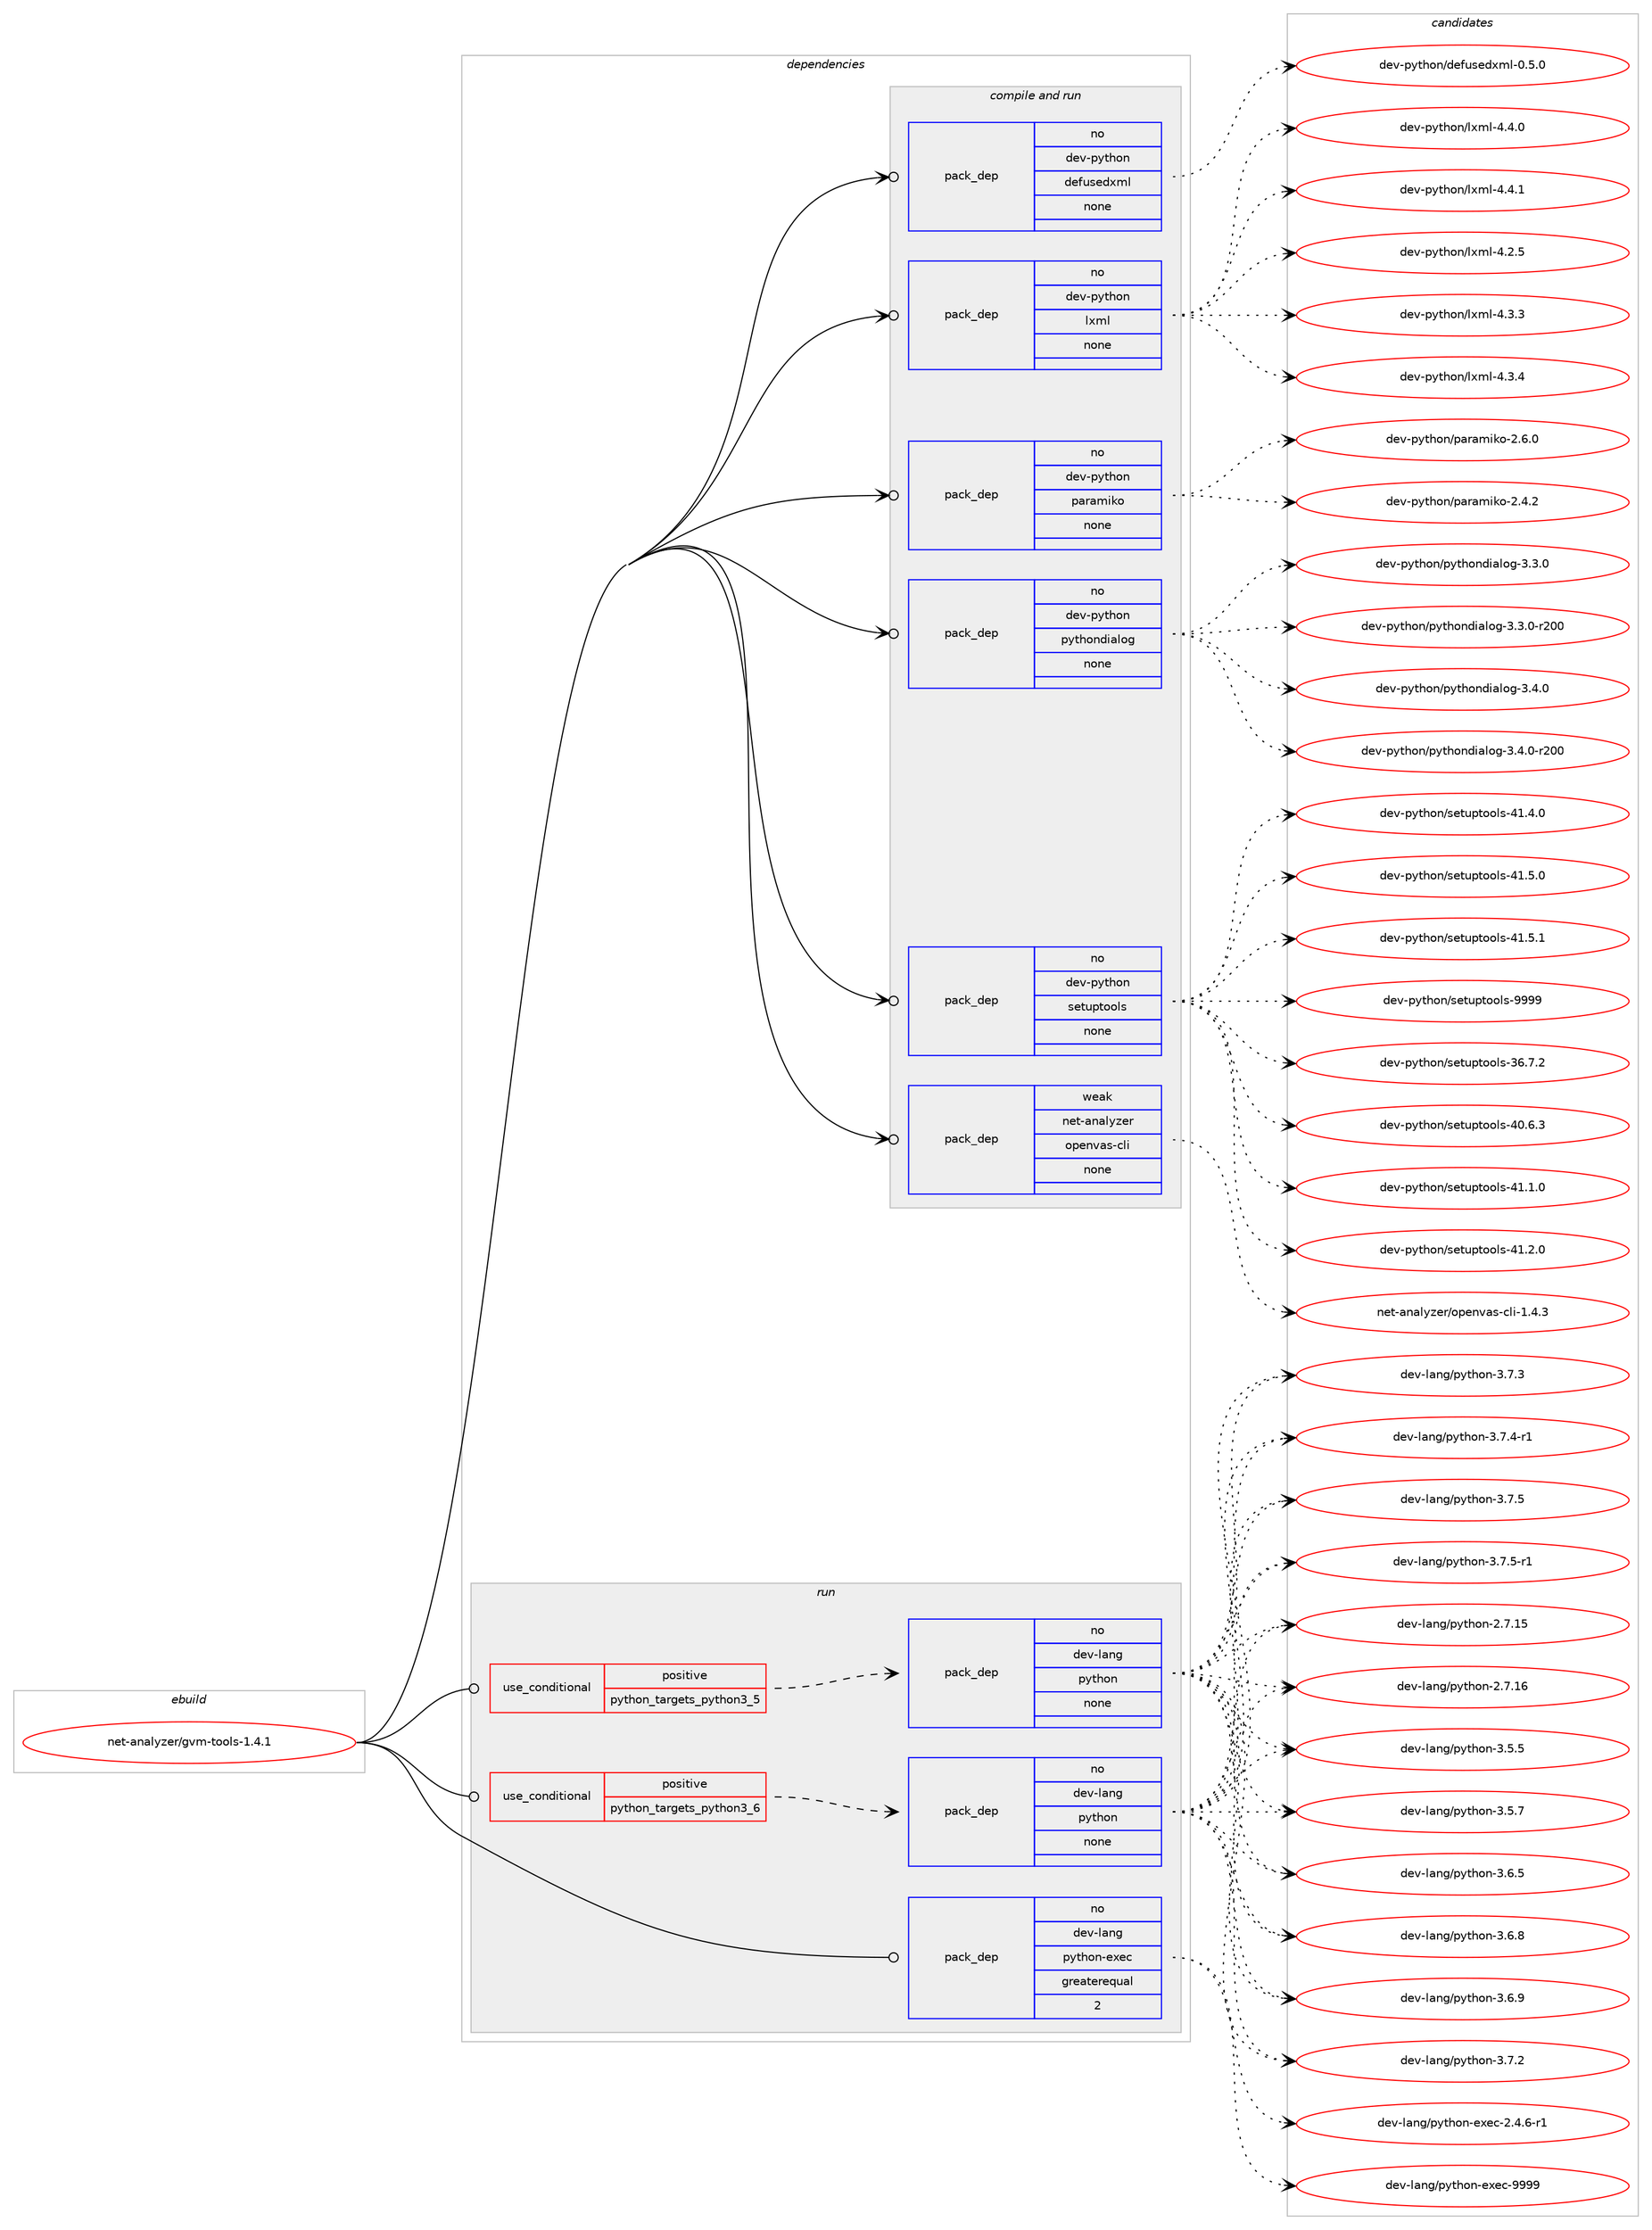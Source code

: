 digraph prolog {

# *************
# Graph options
# *************

newrank=true;
concentrate=true;
compound=true;
graph [rankdir=LR,fontname=Helvetica,fontsize=10,ranksep=1.5];#, ranksep=2.5, nodesep=0.2];
edge  [arrowhead=vee];
node  [fontname=Helvetica,fontsize=10];

# **********
# The ebuild
# **********

subgraph cluster_leftcol {
color=gray;
rank=same;
label=<<i>ebuild</i>>;
id [label="net-analyzer/gvm-tools-1.4.1", color=red, width=4, href="../net-analyzer/gvm-tools-1.4.1.svg"];
}

# ****************
# The dependencies
# ****************

subgraph cluster_midcol {
color=gray;
label=<<i>dependencies</i>>;
subgraph cluster_compile {
fillcolor="#eeeeee";
style=filled;
label=<<i>compile</i>>;
}
subgraph cluster_compileandrun {
fillcolor="#eeeeee";
style=filled;
label=<<i>compile and run</i>>;
subgraph pack600628 {
dependency812520 [label=<<TABLE BORDER="0" CELLBORDER="1" CELLSPACING="0" CELLPADDING="4" WIDTH="220"><TR><TD ROWSPAN="6" CELLPADDING="30">pack_dep</TD></TR><TR><TD WIDTH="110">no</TD></TR><TR><TD>dev-python</TD></TR><TR><TD>defusedxml</TD></TR><TR><TD>none</TD></TR><TR><TD></TD></TR></TABLE>>, shape=none, color=blue];
}
id:e -> dependency812520:w [weight=20,style="solid",arrowhead="odotvee"];
subgraph pack600629 {
dependency812521 [label=<<TABLE BORDER="0" CELLBORDER="1" CELLSPACING="0" CELLPADDING="4" WIDTH="220"><TR><TD ROWSPAN="6" CELLPADDING="30">pack_dep</TD></TR><TR><TD WIDTH="110">no</TD></TR><TR><TD>dev-python</TD></TR><TR><TD>lxml</TD></TR><TR><TD>none</TD></TR><TR><TD></TD></TR></TABLE>>, shape=none, color=blue];
}
id:e -> dependency812521:w [weight=20,style="solid",arrowhead="odotvee"];
subgraph pack600630 {
dependency812522 [label=<<TABLE BORDER="0" CELLBORDER="1" CELLSPACING="0" CELLPADDING="4" WIDTH="220"><TR><TD ROWSPAN="6" CELLPADDING="30">pack_dep</TD></TR><TR><TD WIDTH="110">no</TD></TR><TR><TD>dev-python</TD></TR><TR><TD>paramiko</TD></TR><TR><TD>none</TD></TR><TR><TD></TD></TR></TABLE>>, shape=none, color=blue];
}
id:e -> dependency812522:w [weight=20,style="solid",arrowhead="odotvee"];
subgraph pack600631 {
dependency812523 [label=<<TABLE BORDER="0" CELLBORDER="1" CELLSPACING="0" CELLPADDING="4" WIDTH="220"><TR><TD ROWSPAN="6" CELLPADDING="30">pack_dep</TD></TR><TR><TD WIDTH="110">no</TD></TR><TR><TD>dev-python</TD></TR><TR><TD>pythondialog</TD></TR><TR><TD>none</TD></TR><TR><TD></TD></TR></TABLE>>, shape=none, color=blue];
}
id:e -> dependency812523:w [weight=20,style="solid",arrowhead="odotvee"];
subgraph pack600632 {
dependency812524 [label=<<TABLE BORDER="0" CELLBORDER="1" CELLSPACING="0" CELLPADDING="4" WIDTH="220"><TR><TD ROWSPAN="6" CELLPADDING="30">pack_dep</TD></TR><TR><TD WIDTH="110">no</TD></TR><TR><TD>dev-python</TD></TR><TR><TD>setuptools</TD></TR><TR><TD>none</TD></TR><TR><TD></TD></TR></TABLE>>, shape=none, color=blue];
}
id:e -> dependency812524:w [weight=20,style="solid",arrowhead="odotvee"];
subgraph pack600633 {
dependency812525 [label=<<TABLE BORDER="0" CELLBORDER="1" CELLSPACING="0" CELLPADDING="4" WIDTH="220"><TR><TD ROWSPAN="6" CELLPADDING="30">pack_dep</TD></TR><TR><TD WIDTH="110">weak</TD></TR><TR><TD>net-analyzer</TD></TR><TR><TD>openvas-cli</TD></TR><TR><TD>none</TD></TR><TR><TD></TD></TR></TABLE>>, shape=none, color=blue];
}
id:e -> dependency812525:w [weight=20,style="solid",arrowhead="odotvee"];
}
subgraph cluster_run {
fillcolor="#eeeeee";
style=filled;
label=<<i>run</i>>;
subgraph cond197716 {
dependency812526 [label=<<TABLE BORDER="0" CELLBORDER="1" CELLSPACING="0" CELLPADDING="4"><TR><TD ROWSPAN="3" CELLPADDING="10">use_conditional</TD></TR><TR><TD>positive</TD></TR><TR><TD>python_targets_python3_5</TD></TR></TABLE>>, shape=none, color=red];
subgraph pack600634 {
dependency812527 [label=<<TABLE BORDER="0" CELLBORDER="1" CELLSPACING="0" CELLPADDING="4" WIDTH="220"><TR><TD ROWSPAN="6" CELLPADDING="30">pack_dep</TD></TR><TR><TD WIDTH="110">no</TD></TR><TR><TD>dev-lang</TD></TR><TR><TD>python</TD></TR><TR><TD>none</TD></TR><TR><TD></TD></TR></TABLE>>, shape=none, color=blue];
}
dependency812526:e -> dependency812527:w [weight=20,style="dashed",arrowhead="vee"];
}
id:e -> dependency812526:w [weight=20,style="solid",arrowhead="odot"];
subgraph cond197717 {
dependency812528 [label=<<TABLE BORDER="0" CELLBORDER="1" CELLSPACING="0" CELLPADDING="4"><TR><TD ROWSPAN="3" CELLPADDING="10">use_conditional</TD></TR><TR><TD>positive</TD></TR><TR><TD>python_targets_python3_6</TD></TR></TABLE>>, shape=none, color=red];
subgraph pack600635 {
dependency812529 [label=<<TABLE BORDER="0" CELLBORDER="1" CELLSPACING="0" CELLPADDING="4" WIDTH="220"><TR><TD ROWSPAN="6" CELLPADDING="30">pack_dep</TD></TR><TR><TD WIDTH="110">no</TD></TR><TR><TD>dev-lang</TD></TR><TR><TD>python</TD></TR><TR><TD>none</TD></TR><TR><TD></TD></TR></TABLE>>, shape=none, color=blue];
}
dependency812528:e -> dependency812529:w [weight=20,style="dashed",arrowhead="vee"];
}
id:e -> dependency812528:w [weight=20,style="solid",arrowhead="odot"];
subgraph pack600636 {
dependency812530 [label=<<TABLE BORDER="0" CELLBORDER="1" CELLSPACING="0" CELLPADDING="4" WIDTH="220"><TR><TD ROWSPAN="6" CELLPADDING="30">pack_dep</TD></TR><TR><TD WIDTH="110">no</TD></TR><TR><TD>dev-lang</TD></TR><TR><TD>python-exec</TD></TR><TR><TD>greaterequal</TD></TR><TR><TD>2</TD></TR></TABLE>>, shape=none, color=blue];
}
id:e -> dependency812530:w [weight=20,style="solid",arrowhead="odot"];
}
}

# **************
# The candidates
# **************

subgraph cluster_choices {
rank=same;
color=gray;
label=<<i>candidates</i>>;

subgraph choice600628 {
color=black;
nodesep=1;
choice1001011184511212111610411111047100101102117115101100120109108454846534648 [label="dev-python/defusedxml-0.5.0", color=red, width=4,href="../dev-python/defusedxml-0.5.0.svg"];
dependency812520:e -> choice1001011184511212111610411111047100101102117115101100120109108454846534648:w [style=dotted,weight="100"];
}
subgraph choice600629 {
color=black;
nodesep=1;
choice1001011184511212111610411111047108120109108455246504653 [label="dev-python/lxml-4.2.5", color=red, width=4,href="../dev-python/lxml-4.2.5.svg"];
choice1001011184511212111610411111047108120109108455246514651 [label="dev-python/lxml-4.3.3", color=red, width=4,href="../dev-python/lxml-4.3.3.svg"];
choice1001011184511212111610411111047108120109108455246514652 [label="dev-python/lxml-4.3.4", color=red, width=4,href="../dev-python/lxml-4.3.4.svg"];
choice1001011184511212111610411111047108120109108455246524648 [label="dev-python/lxml-4.4.0", color=red, width=4,href="../dev-python/lxml-4.4.0.svg"];
choice1001011184511212111610411111047108120109108455246524649 [label="dev-python/lxml-4.4.1", color=red, width=4,href="../dev-python/lxml-4.4.1.svg"];
dependency812521:e -> choice1001011184511212111610411111047108120109108455246504653:w [style=dotted,weight="100"];
dependency812521:e -> choice1001011184511212111610411111047108120109108455246514651:w [style=dotted,weight="100"];
dependency812521:e -> choice1001011184511212111610411111047108120109108455246514652:w [style=dotted,weight="100"];
dependency812521:e -> choice1001011184511212111610411111047108120109108455246524648:w [style=dotted,weight="100"];
dependency812521:e -> choice1001011184511212111610411111047108120109108455246524649:w [style=dotted,weight="100"];
}
subgraph choice600630 {
color=black;
nodesep=1;
choice10010111845112121116104111110471129711497109105107111455046524650 [label="dev-python/paramiko-2.4.2", color=red, width=4,href="../dev-python/paramiko-2.4.2.svg"];
choice10010111845112121116104111110471129711497109105107111455046544648 [label="dev-python/paramiko-2.6.0", color=red, width=4,href="../dev-python/paramiko-2.6.0.svg"];
dependency812522:e -> choice10010111845112121116104111110471129711497109105107111455046524650:w [style=dotted,weight="100"];
dependency812522:e -> choice10010111845112121116104111110471129711497109105107111455046544648:w [style=dotted,weight="100"];
}
subgraph choice600631 {
color=black;
nodesep=1;
choice100101118451121211161041111104711212111610411111010010597108111103455146514648 [label="dev-python/pythondialog-3.3.0", color=red, width=4,href="../dev-python/pythondialog-3.3.0.svg"];
choice10010111845112121116104111110471121211161041111101001059710811110345514651464845114504848 [label="dev-python/pythondialog-3.3.0-r200", color=red, width=4,href="../dev-python/pythondialog-3.3.0-r200.svg"];
choice100101118451121211161041111104711212111610411111010010597108111103455146524648 [label="dev-python/pythondialog-3.4.0", color=red, width=4,href="../dev-python/pythondialog-3.4.0.svg"];
choice10010111845112121116104111110471121211161041111101001059710811110345514652464845114504848 [label="dev-python/pythondialog-3.4.0-r200", color=red, width=4,href="../dev-python/pythondialog-3.4.0-r200.svg"];
dependency812523:e -> choice100101118451121211161041111104711212111610411111010010597108111103455146514648:w [style=dotted,weight="100"];
dependency812523:e -> choice10010111845112121116104111110471121211161041111101001059710811110345514651464845114504848:w [style=dotted,weight="100"];
dependency812523:e -> choice100101118451121211161041111104711212111610411111010010597108111103455146524648:w [style=dotted,weight="100"];
dependency812523:e -> choice10010111845112121116104111110471121211161041111101001059710811110345514652464845114504848:w [style=dotted,weight="100"];
}
subgraph choice600632 {
color=black;
nodesep=1;
choice100101118451121211161041111104711510111611711211611111110811545515446554650 [label="dev-python/setuptools-36.7.2", color=red, width=4,href="../dev-python/setuptools-36.7.2.svg"];
choice100101118451121211161041111104711510111611711211611111110811545524846544651 [label="dev-python/setuptools-40.6.3", color=red, width=4,href="../dev-python/setuptools-40.6.3.svg"];
choice100101118451121211161041111104711510111611711211611111110811545524946494648 [label="dev-python/setuptools-41.1.0", color=red, width=4,href="../dev-python/setuptools-41.1.0.svg"];
choice100101118451121211161041111104711510111611711211611111110811545524946504648 [label="dev-python/setuptools-41.2.0", color=red, width=4,href="../dev-python/setuptools-41.2.0.svg"];
choice100101118451121211161041111104711510111611711211611111110811545524946524648 [label="dev-python/setuptools-41.4.0", color=red, width=4,href="../dev-python/setuptools-41.4.0.svg"];
choice100101118451121211161041111104711510111611711211611111110811545524946534648 [label="dev-python/setuptools-41.5.0", color=red, width=4,href="../dev-python/setuptools-41.5.0.svg"];
choice100101118451121211161041111104711510111611711211611111110811545524946534649 [label="dev-python/setuptools-41.5.1", color=red, width=4,href="../dev-python/setuptools-41.5.1.svg"];
choice10010111845112121116104111110471151011161171121161111111081154557575757 [label="dev-python/setuptools-9999", color=red, width=4,href="../dev-python/setuptools-9999.svg"];
dependency812524:e -> choice100101118451121211161041111104711510111611711211611111110811545515446554650:w [style=dotted,weight="100"];
dependency812524:e -> choice100101118451121211161041111104711510111611711211611111110811545524846544651:w [style=dotted,weight="100"];
dependency812524:e -> choice100101118451121211161041111104711510111611711211611111110811545524946494648:w [style=dotted,weight="100"];
dependency812524:e -> choice100101118451121211161041111104711510111611711211611111110811545524946504648:w [style=dotted,weight="100"];
dependency812524:e -> choice100101118451121211161041111104711510111611711211611111110811545524946524648:w [style=dotted,weight="100"];
dependency812524:e -> choice100101118451121211161041111104711510111611711211611111110811545524946534648:w [style=dotted,weight="100"];
dependency812524:e -> choice100101118451121211161041111104711510111611711211611111110811545524946534649:w [style=dotted,weight="100"];
dependency812524:e -> choice10010111845112121116104111110471151011161171121161111111081154557575757:w [style=dotted,weight="100"];
}
subgraph choice600633 {
color=black;
nodesep=1;
choice11010111645971109710812112210111447111112101110118971154599108105454946524651 [label="net-analyzer/openvas-cli-1.4.3", color=red, width=4,href="../net-analyzer/openvas-cli-1.4.3.svg"];
dependency812525:e -> choice11010111645971109710812112210111447111112101110118971154599108105454946524651:w [style=dotted,weight="100"];
}
subgraph choice600634 {
color=black;
nodesep=1;
choice10010111845108971101034711212111610411111045504655464953 [label="dev-lang/python-2.7.15", color=red, width=4,href="../dev-lang/python-2.7.15.svg"];
choice10010111845108971101034711212111610411111045504655464954 [label="dev-lang/python-2.7.16", color=red, width=4,href="../dev-lang/python-2.7.16.svg"];
choice100101118451089711010347112121116104111110455146534653 [label="dev-lang/python-3.5.5", color=red, width=4,href="../dev-lang/python-3.5.5.svg"];
choice100101118451089711010347112121116104111110455146534655 [label="dev-lang/python-3.5.7", color=red, width=4,href="../dev-lang/python-3.5.7.svg"];
choice100101118451089711010347112121116104111110455146544653 [label="dev-lang/python-3.6.5", color=red, width=4,href="../dev-lang/python-3.6.5.svg"];
choice100101118451089711010347112121116104111110455146544656 [label="dev-lang/python-3.6.8", color=red, width=4,href="../dev-lang/python-3.6.8.svg"];
choice100101118451089711010347112121116104111110455146544657 [label="dev-lang/python-3.6.9", color=red, width=4,href="../dev-lang/python-3.6.9.svg"];
choice100101118451089711010347112121116104111110455146554650 [label="dev-lang/python-3.7.2", color=red, width=4,href="../dev-lang/python-3.7.2.svg"];
choice100101118451089711010347112121116104111110455146554651 [label="dev-lang/python-3.7.3", color=red, width=4,href="../dev-lang/python-3.7.3.svg"];
choice1001011184510897110103471121211161041111104551465546524511449 [label="dev-lang/python-3.7.4-r1", color=red, width=4,href="../dev-lang/python-3.7.4-r1.svg"];
choice100101118451089711010347112121116104111110455146554653 [label="dev-lang/python-3.7.5", color=red, width=4,href="../dev-lang/python-3.7.5.svg"];
choice1001011184510897110103471121211161041111104551465546534511449 [label="dev-lang/python-3.7.5-r1", color=red, width=4,href="../dev-lang/python-3.7.5-r1.svg"];
dependency812527:e -> choice10010111845108971101034711212111610411111045504655464953:w [style=dotted,weight="100"];
dependency812527:e -> choice10010111845108971101034711212111610411111045504655464954:w [style=dotted,weight="100"];
dependency812527:e -> choice100101118451089711010347112121116104111110455146534653:w [style=dotted,weight="100"];
dependency812527:e -> choice100101118451089711010347112121116104111110455146534655:w [style=dotted,weight="100"];
dependency812527:e -> choice100101118451089711010347112121116104111110455146544653:w [style=dotted,weight="100"];
dependency812527:e -> choice100101118451089711010347112121116104111110455146544656:w [style=dotted,weight="100"];
dependency812527:e -> choice100101118451089711010347112121116104111110455146544657:w [style=dotted,weight="100"];
dependency812527:e -> choice100101118451089711010347112121116104111110455146554650:w [style=dotted,weight="100"];
dependency812527:e -> choice100101118451089711010347112121116104111110455146554651:w [style=dotted,weight="100"];
dependency812527:e -> choice1001011184510897110103471121211161041111104551465546524511449:w [style=dotted,weight="100"];
dependency812527:e -> choice100101118451089711010347112121116104111110455146554653:w [style=dotted,weight="100"];
dependency812527:e -> choice1001011184510897110103471121211161041111104551465546534511449:w [style=dotted,weight="100"];
}
subgraph choice600635 {
color=black;
nodesep=1;
choice10010111845108971101034711212111610411111045504655464953 [label="dev-lang/python-2.7.15", color=red, width=4,href="../dev-lang/python-2.7.15.svg"];
choice10010111845108971101034711212111610411111045504655464954 [label="dev-lang/python-2.7.16", color=red, width=4,href="../dev-lang/python-2.7.16.svg"];
choice100101118451089711010347112121116104111110455146534653 [label="dev-lang/python-3.5.5", color=red, width=4,href="../dev-lang/python-3.5.5.svg"];
choice100101118451089711010347112121116104111110455146534655 [label="dev-lang/python-3.5.7", color=red, width=4,href="../dev-lang/python-3.5.7.svg"];
choice100101118451089711010347112121116104111110455146544653 [label="dev-lang/python-3.6.5", color=red, width=4,href="../dev-lang/python-3.6.5.svg"];
choice100101118451089711010347112121116104111110455146544656 [label="dev-lang/python-3.6.8", color=red, width=4,href="../dev-lang/python-3.6.8.svg"];
choice100101118451089711010347112121116104111110455146544657 [label="dev-lang/python-3.6.9", color=red, width=4,href="../dev-lang/python-3.6.9.svg"];
choice100101118451089711010347112121116104111110455146554650 [label="dev-lang/python-3.7.2", color=red, width=4,href="../dev-lang/python-3.7.2.svg"];
choice100101118451089711010347112121116104111110455146554651 [label="dev-lang/python-3.7.3", color=red, width=4,href="../dev-lang/python-3.7.3.svg"];
choice1001011184510897110103471121211161041111104551465546524511449 [label="dev-lang/python-3.7.4-r1", color=red, width=4,href="../dev-lang/python-3.7.4-r1.svg"];
choice100101118451089711010347112121116104111110455146554653 [label="dev-lang/python-3.7.5", color=red, width=4,href="../dev-lang/python-3.7.5.svg"];
choice1001011184510897110103471121211161041111104551465546534511449 [label="dev-lang/python-3.7.5-r1", color=red, width=4,href="../dev-lang/python-3.7.5-r1.svg"];
dependency812529:e -> choice10010111845108971101034711212111610411111045504655464953:w [style=dotted,weight="100"];
dependency812529:e -> choice10010111845108971101034711212111610411111045504655464954:w [style=dotted,weight="100"];
dependency812529:e -> choice100101118451089711010347112121116104111110455146534653:w [style=dotted,weight="100"];
dependency812529:e -> choice100101118451089711010347112121116104111110455146534655:w [style=dotted,weight="100"];
dependency812529:e -> choice100101118451089711010347112121116104111110455146544653:w [style=dotted,weight="100"];
dependency812529:e -> choice100101118451089711010347112121116104111110455146544656:w [style=dotted,weight="100"];
dependency812529:e -> choice100101118451089711010347112121116104111110455146544657:w [style=dotted,weight="100"];
dependency812529:e -> choice100101118451089711010347112121116104111110455146554650:w [style=dotted,weight="100"];
dependency812529:e -> choice100101118451089711010347112121116104111110455146554651:w [style=dotted,weight="100"];
dependency812529:e -> choice1001011184510897110103471121211161041111104551465546524511449:w [style=dotted,weight="100"];
dependency812529:e -> choice100101118451089711010347112121116104111110455146554653:w [style=dotted,weight="100"];
dependency812529:e -> choice1001011184510897110103471121211161041111104551465546534511449:w [style=dotted,weight="100"];
}
subgraph choice600636 {
color=black;
nodesep=1;
choice10010111845108971101034711212111610411111045101120101994550465246544511449 [label="dev-lang/python-exec-2.4.6-r1", color=red, width=4,href="../dev-lang/python-exec-2.4.6-r1.svg"];
choice10010111845108971101034711212111610411111045101120101994557575757 [label="dev-lang/python-exec-9999", color=red, width=4,href="../dev-lang/python-exec-9999.svg"];
dependency812530:e -> choice10010111845108971101034711212111610411111045101120101994550465246544511449:w [style=dotted,weight="100"];
dependency812530:e -> choice10010111845108971101034711212111610411111045101120101994557575757:w [style=dotted,weight="100"];
}
}

}
